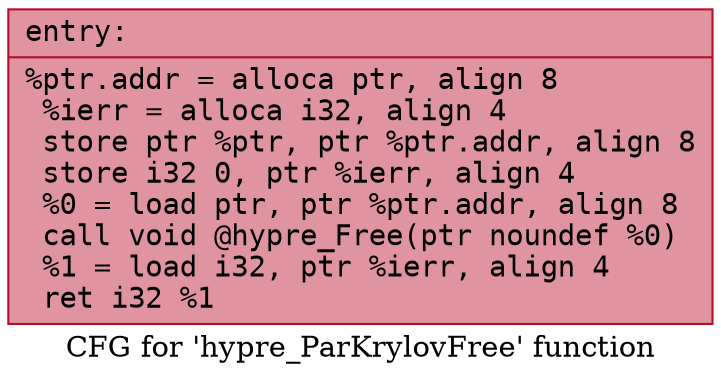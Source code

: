 digraph "CFG for 'hypre_ParKrylovFree' function" {
	label="CFG for 'hypre_ParKrylovFree' function";

	Node0x557950107080 [shape=record,color="#b70d28ff", style=filled, fillcolor="#b70d2870" fontname="Courier",label="{entry:\l|  %ptr.addr = alloca ptr, align 8\l  %ierr = alloca i32, align 4\l  store ptr %ptr, ptr %ptr.addr, align 8\l  store i32 0, ptr %ierr, align 4\l  %0 = load ptr, ptr %ptr.addr, align 8\l  call void @hypre_Free(ptr noundef %0)\l  %1 = load i32, ptr %ierr, align 4\l  ret i32 %1\l}"];
}
